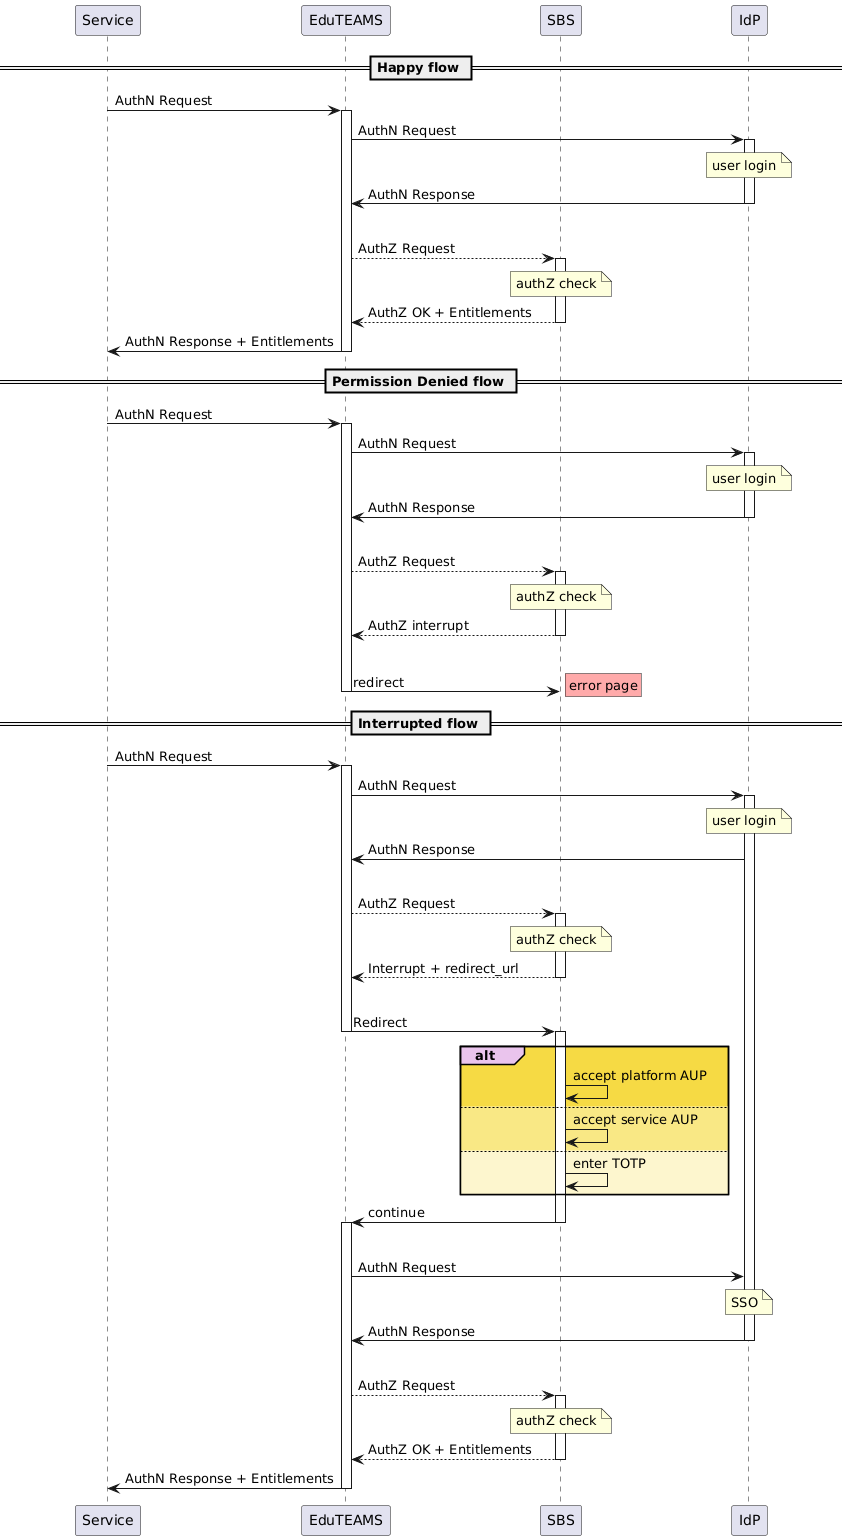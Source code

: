 @startuml SRAM Service login flow

skinparam defaultFontName DejaVu Sans
skinparam ParticipantPadding 70

participant Service as sp
'box "SRAM" #LightBlue
participant EduTEAMS as proxy
participant SBS as sbs
'end box
participant IdP as idp

!procedure $idp_login($text, $open_session = 1, $close_session = 1)
	proxy -> idp: AuthN Request
	note over idp: $text
	!if $open_session
		activate idp
	!endif
	idp -> proxy: AuthN Response
	!if $close_session
		deactivate idp
	!endif
!endprocedure

!procedure $authz_check($return)
	proxy --> sbs: AuthZ Request
	activate sbs
	note over sbs: authZ check
	sbs --> proxy: $return
	deactivate sbs
!endprocedure


== Happy flow ==

sp -> proxy: AuthN Request
activate proxy
$idp_login("user login")

|||

$authz_check("AuthZ OK + Entitlements")

proxy -> sp: AuthN Response + Entitlements
deactivate proxy

== Permission Denied flow ==

sp -> proxy: AuthN Request
activate proxy
$idp_login("user login")

|||

$authz_check("AuthZ interrupt")

|||

proxy -> sbs: redirect
deactivate proxy
rnote right #ffaaaa: error page

== Interrupted flow ==

sp -> proxy: AuthN Request
activate proxy
$idp_login("user login", 1, 0)

|||

$authz_check("Interrupt + redirect_url")

|||

proxy -> sbs: Redirect
deactivate proxy
activate sbs
alt#eac4ed  #F6DA44
    sbs -> sbs: accept platform AUP
else #f9e885
	sbs -> sbs: accept service AUP
else #fdf6ce
    sbs -> sbs: enter TOTP
end
sbs -> proxy: continue
deactivate sbs
activate proxy

|||

$idp_login("SSO", 0, 1)

|||

$authz_check("AuthZ OK + Entitlements")
deactivate sbs

proxy -> sp: AuthN Response + Entitlements
deactivate proxy


@enduml
